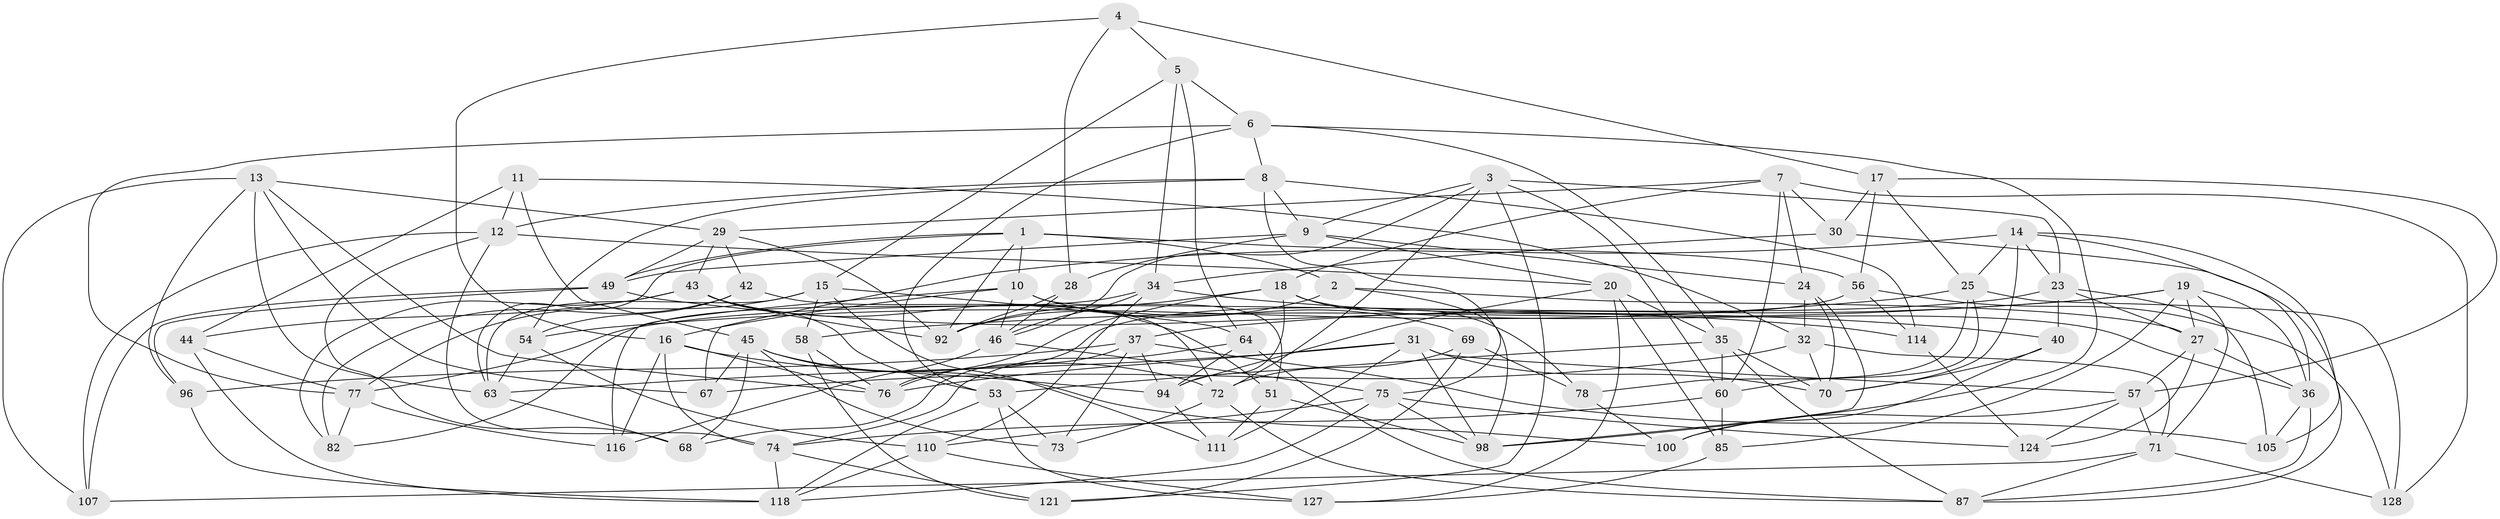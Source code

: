 // original degree distribution, {4: 1.0}
// Generated by graph-tools (version 1.1) at 2025/42/03/06/25 10:42:21]
// undirected, 80 vertices, 208 edges
graph export_dot {
graph [start="1"]
  node [color=gray90,style=filled];
  1 [super="+33"];
  2;
  3 [super="+47"];
  4;
  5 [super="+102"];
  6 [super="+131"];
  7 [super="+99"];
  8 [super="+89"];
  9 [super="+22"];
  10 [super="+81"];
  11;
  12 [super="+52"];
  13 [super="+61"];
  14 [super="+21"];
  15 [super="+120"];
  16 [super="+48"];
  17 [super="+130"];
  18 [super="+50"];
  19 [super="+59"];
  20 [super="+41"];
  23 [super="+26"];
  24 [super="+126"];
  25 [super="+104"];
  27 [super="+129"];
  28;
  29 [super="+79"];
  30;
  31 [super="+39"];
  32 [super="+109"];
  34 [super="+93"];
  35 [super="+88"];
  36 [super="+113"];
  37 [super="+38"];
  40;
  42;
  43 [super="+106"];
  44;
  45 [super="+55"];
  46 [super="+101"];
  49 [super="+80"];
  51;
  53 [super="+65"];
  54 [super="+91"];
  56 [super="+112"];
  57 [super="+122"];
  58;
  60 [super="+62"];
  63 [super="+103"];
  64 [super="+66"];
  67;
  68;
  69;
  70 [super="+86"];
  71 [super="+108"];
  72 [super="+117"];
  73;
  74 [super="+84"];
  75 [super="+83"];
  76 [super="+95"];
  77 [super="+119"];
  78;
  82;
  85;
  87 [super="+90"];
  92 [super="+115"];
  94 [super="+97"];
  96;
  98 [super="+132"];
  100;
  105;
  107;
  110 [super="+125"];
  111;
  114;
  116;
  118 [super="+123"];
  121;
  124;
  127;
  128;
  1 -- 10;
  1 -- 56;
  1 -- 63;
  1 -- 2;
  1 -- 92;
  1 -- 49;
  2 -- 92;
  2 -- 27;
  2 -- 98;
  3 -- 121;
  3 -- 72;
  3 -- 60;
  3 -- 9;
  3 -- 23;
  3 -- 46;
  4 -- 16;
  4 -- 28;
  4 -- 17;
  4 -- 5;
  5 -- 64 [weight=2];
  5 -- 15;
  5 -- 6;
  5 -- 34;
  6 -- 77;
  6 -- 8;
  6 -- 35;
  6 -- 98;
  6 -- 53;
  7 -- 29;
  7 -- 24;
  7 -- 128;
  7 -- 18;
  7 -- 60;
  7 -- 30;
  8 -- 9;
  8 -- 114;
  8 -- 12;
  8 -- 75;
  8 -- 54;
  9 -- 24;
  9 -- 28;
  9 -- 49;
  9 -- 20;
  10 -- 51;
  10 -- 16;
  10 -- 116;
  10 -- 69;
  10 -- 46;
  11 -- 32;
  11 -- 45;
  11 -- 44;
  11 -- 12;
  12 -- 20;
  12 -- 68;
  12 -- 107;
  12 -- 74;
  13 -- 107;
  13 -- 67;
  13 -- 76;
  13 -- 96;
  13 -- 29;
  13 -- 63;
  14 -- 105;
  14 -- 67;
  14 -- 23;
  14 -- 25;
  14 -- 36;
  14 -- 70;
  15 -- 111;
  15 -- 77;
  15 -- 64;
  15 -- 58;
  15 -- 63;
  16 -- 76;
  16 -- 74;
  16 -- 116;
  16 -- 94;
  17 -- 56 [weight=2];
  17 -- 30;
  17 -- 25;
  17 -- 57;
  18 -- 36;
  18 -- 92;
  18 -- 78;
  18 -- 76;
  18 -- 94;
  19 -- 27;
  19 -- 71;
  19 -- 36;
  19 -- 58;
  19 -- 85;
  19 -- 37;
  20 -- 85;
  20 -- 94;
  20 -- 35;
  20 -- 127;
  23 -- 40;
  23 -- 105;
  23 -- 77;
  23 -- 27;
  24 -- 32 [weight=2];
  24 -- 98;
  24 -- 70;
  25 -- 78;
  25 -- 128;
  25 -- 60;
  25 -- 54;
  27 -- 124;
  27 -- 57;
  27 -- 36;
  28 -- 92;
  28 -- 46;
  29 -- 43;
  29 -- 92;
  29 -- 49;
  29 -- 42;
  30 -- 87;
  30 -- 34;
  31 -- 98;
  31 -- 57;
  31 -- 111;
  31 -- 63;
  31 -- 70;
  31 -- 76;
  32 -- 67;
  32 -- 70;
  32 -- 71;
  34 -- 40;
  34 -- 110;
  34 -- 82;
  34 -- 46;
  35 -- 70;
  35 -- 60;
  35 -- 53;
  35 -- 87;
  36 -- 105;
  36 -- 87;
  37 -- 73;
  37 -- 105;
  37 -- 96;
  37 -- 68;
  37 -- 94;
  40 -- 100;
  40 -- 70;
  42 -- 54;
  42 -- 82;
  42 -- 72;
  43 -- 51;
  43 -- 92;
  43 -- 82;
  43 -- 44;
  43 -- 53;
  44 -- 77;
  44 -- 118;
  45 -- 73;
  45 -- 72;
  45 -- 67;
  45 -- 100;
  45 -- 68;
  46 -- 116;
  46 -- 75;
  49 -- 107;
  49 -- 96;
  49 -- 114;
  51 -- 98;
  51 -- 111;
  53 -- 118;
  53 -- 73;
  53 -- 127;
  54 -- 110 [weight=2];
  54 -- 63;
  56 -- 76;
  56 -- 114;
  56 -- 128;
  57 -- 124;
  57 -- 100;
  57 -- 71;
  58 -- 121;
  58 -- 76;
  60 -- 85;
  60 -- 74;
  63 -- 68;
  64 -- 94;
  64 -- 87;
  64 -- 74;
  69 -- 72;
  69 -- 121;
  69 -- 78;
  71 -- 107;
  71 -- 128;
  71 -- 87;
  72 -- 73;
  72 -- 87;
  74 -- 121;
  74 -- 118;
  75 -- 98;
  75 -- 118;
  75 -- 110;
  75 -- 124;
  77 -- 116;
  77 -- 82;
  78 -- 100;
  85 -- 127;
  94 -- 111;
  96 -- 118;
  110 -- 127;
  110 -- 118;
  114 -- 124;
}

